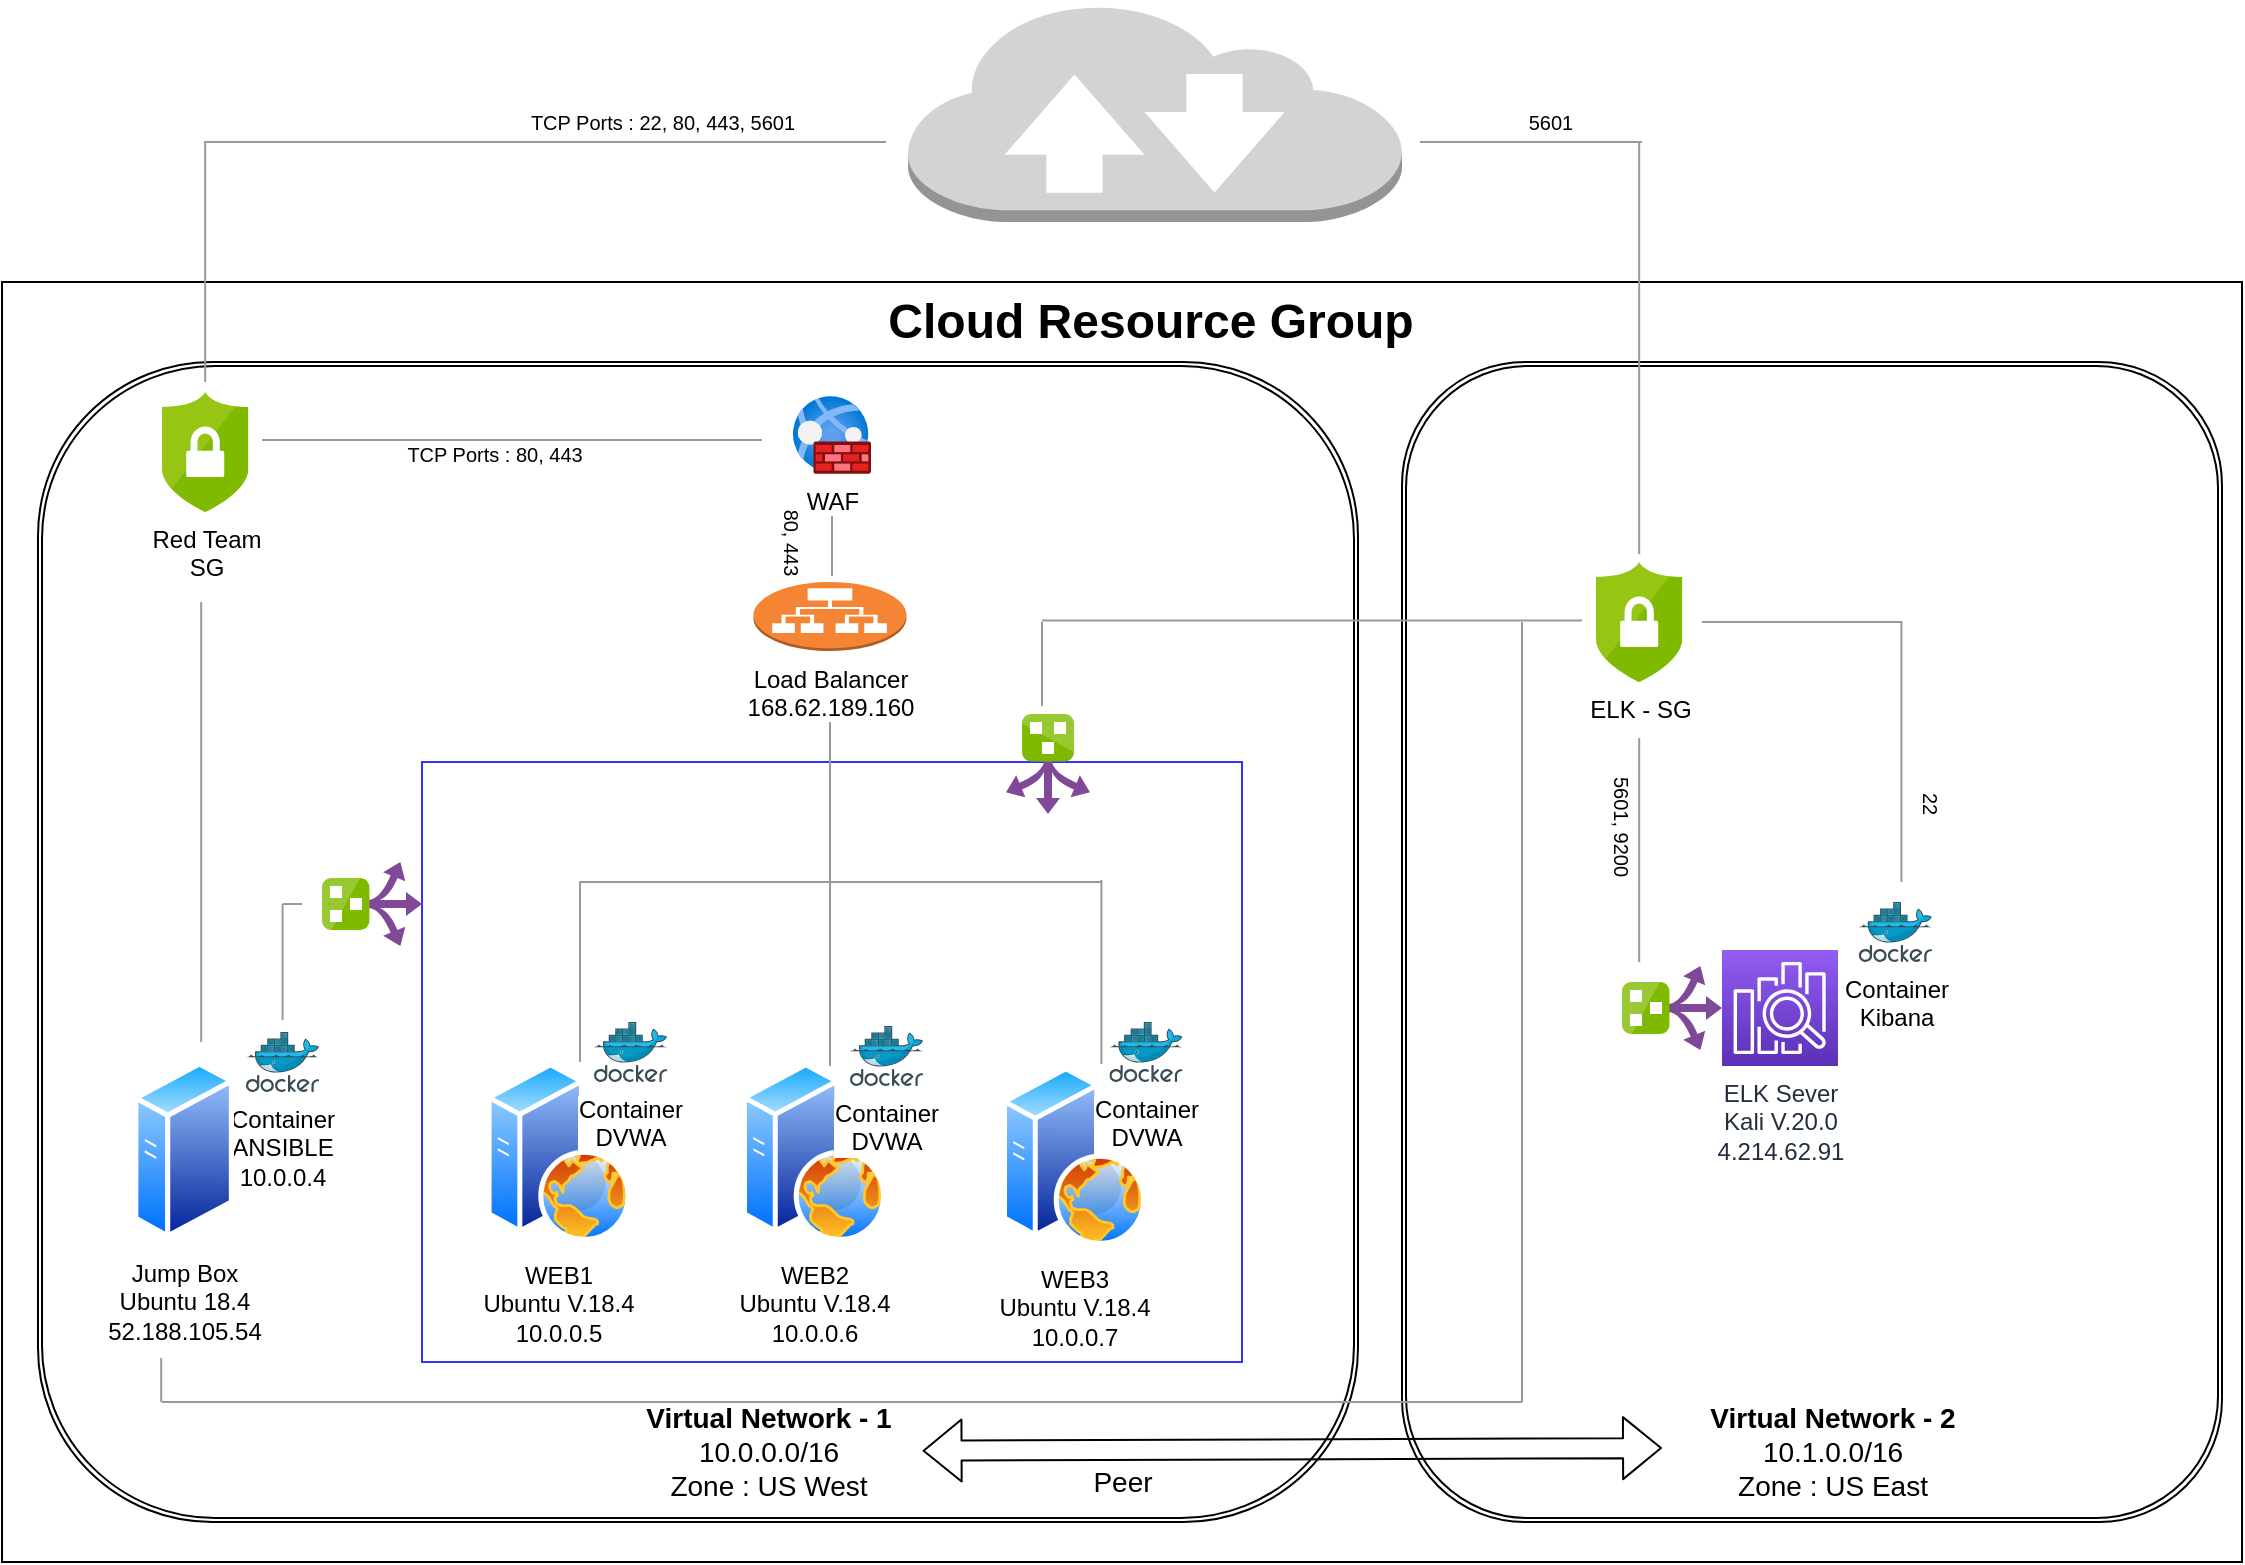 <mxfile version="13.7.9" type="device"><diagram id="Ht1M8jgEwFfnCIfOTk4-" name="Page-1"><mxGraphModel dx="930" dy="530" grid="1" gridSize="10" guides="1" tooltips="1" connect="1" arrows="1" fold="1" page="1" pageScale="1" pageWidth="1169" pageHeight="827" math="0" shadow="0"><root><mxCell id="0"/><mxCell id="1" parent="0"/><mxCell id="LFIcqszosOpfw3TxE9h2-26" value="Rererer" style="rounded=0;whiteSpace=wrap;html=1;" parent="1" vertex="1"><mxGeometry x="40" y="150" width="1120" height="640" as="geometry"/></mxCell><mxCell id="LFIcqszosOpfw3TxE9h2-4" value="" style="outlineConnect=0;dashed=0;verticalLabelPosition=bottom;verticalAlign=top;align=center;html=1;shape=mxgraph.aws3.internet_2;fillColor=#D2D3D3;gradientColor=none;" parent="1" vertex="1"><mxGeometry x="493" y="10" width="247" height="110" as="geometry"/></mxCell><mxCell id="LFIcqszosOpfw3TxE9h2-5" value="" style="shape=ext;double=1;rounded=1;whiteSpace=wrap;html=1;" parent="1" vertex="1"><mxGeometry x="58" y="190" width="660" height="580" as="geometry"/></mxCell><mxCell id="LFIcqszosOpfw3TxE9h2-8" value="" style="shape=ext;double=1;rounded=1;whiteSpace=wrap;html=1;" parent="1" vertex="1"><mxGeometry x="740" y="190" width="410" height="580" as="geometry"/></mxCell><mxCell id="LFIcqszosOpfw3TxE9h2-10" value="Load Balancer&lt;br&gt;168.62.189.160" style="outlineConnect=0;dashed=0;verticalLabelPosition=bottom;verticalAlign=top;align=center;html=1;shape=mxgraph.aws3.application_load_balancer;fillColor=#F58534;gradientColor=none;" parent="1" vertex="1"><mxGeometry x="415.75" y="300" width="76.5" height="34.5" as="geometry"/></mxCell><mxCell id="LFIcqszosOpfw3TxE9h2-11" value="Red Team&lt;br&gt;SG" style="aspect=fixed;html=1;points=[];align=center;image;fontSize=12;image=img/lib/mscae/Security_Center.svg;" parent="1" vertex="1"><mxGeometry x="120" y="205" width="43.2" height="60" as="geometry"/></mxCell><mxCell id="LFIcqszosOpfw3TxE9h2-14" value="WAF" style="aspect=fixed;html=1;points=[];align=center;image;fontSize=12;image=img/lib/azure2/networking/Web_Application_Firewall_Policies_WAF.svg;" parent="1" vertex="1"><mxGeometry x="435.5" y="207" width="39" height="39" as="geometry"/></mxCell><mxCell id="LFIcqszosOpfw3TxE9h2-21" value="Container&lt;br&gt;ANSIBLE&lt;br&gt;10.0.0.4" style="aspect=fixed;html=1;points=[];align=center;image;fontSize=12;image=img/lib/mscae/Docker.svg;" parent="1" vertex="1"><mxGeometry x="162.0" y="525" width="36.59" height="30" as="geometry"/></mxCell><mxCell id="LFIcqszosOpfw3TxE9h2-24" value="Jump Box&lt;br&gt;Ubuntu 18.4&lt;br&gt;52.188.105.54" style="aspect=fixed;perimeter=ellipsePerimeter;html=1;align=center;shadow=0;dashed=0;spacingTop=3;image;image=img/lib/active_directory/generic_server.svg;" parent="1" vertex="1"><mxGeometry x="105.6" y="539" width="50.4" height="90" as="geometry"/></mxCell><mxCell id="LFIcqszosOpfw3TxE9h2-25" value="" style="rounded=0;whiteSpace=wrap;html=1;strokeColor=#3333FF;" parent="1" vertex="1"><mxGeometry x="250" y="390" width="410" height="300" as="geometry"/></mxCell><mxCell id="LFIcqszosOpfw3TxE9h2-27" value="&lt;font style=&quot;font-size: 24px&quot;&gt;&lt;b&gt;Cloud Resource Group&lt;/b&gt;&lt;/font&gt;" style="text;html=1;align=center;verticalAlign=middle;resizable=0;points=[];autosize=1;" parent="1" vertex="1"><mxGeometry x="474" y="160" width="280" height="20" as="geometry"/></mxCell><mxCell id="LFIcqszosOpfw3TxE9h2-7" value="ELK Sever&lt;br&gt;Kali V.20.0&lt;br&gt;4.214.62.91" style="outlineConnect=0;fontColor=#232F3E;gradientColor=#945DF2;gradientDirection=north;fillColor=#5A30B5;strokeColor=#ffffff;dashed=0;verticalLabelPosition=bottom;verticalAlign=top;align=center;html=1;fontSize=12;fontStyle=0;aspect=fixed;shape=mxgraph.aws4.resourceIcon;resIcon=mxgraph.aws4.elasticsearch_service;" parent="1" vertex="1"><mxGeometry x="900" y="484" width="58" height="58" as="geometry"/></mxCell><mxCell id="LFIcqszosOpfw3TxE9h2-30" value="Container&lt;br&gt;Kibana" style="aspect=fixed;html=1;points=[];align=center;image;fontSize=12;image=img/lib/mscae/Docker.svg;" parent="1" vertex="1"><mxGeometry x="968.41" y="460" width="36.59" height="30" as="geometry"/></mxCell><mxCell id="LFIcqszosOpfw3TxE9h2-16" value="WEB1&lt;br&gt;Ubuntu V.18.4&lt;br&gt;10.0.0.5" style="aspect=fixed;perimeter=ellipsePerimeter;html=1;align=center;shadow=0;dashed=0;spacingTop=3;image;image=img/lib/active_directory/web_server.svg;" parent="1" vertex="1"><mxGeometry x="282.29" y="540" width="72" height="90" as="geometry"/></mxCell><mxCell id="LFIcqszosOpfw3TxE9h2-18" value="WEB2&lt;br&gt;Ubuntu V.18.4&lt;br&gt;10.0.0.6" style="aspect=fixed;perimeter=ellipsePerimeter;html=1;align=center;shadow=0;dashed=0;spacingTop=3;image;image=img/lib/active_directory/web_server.svg;" parent="1" vertex="1"><mxGeometry x="410" y="540" width="72" height="90" as="geometry"/></mxCell><mxCell id="LFIcqszosOpfw3TxE9h2-17" value="WEB3&lt;br&gt;Ubuntu V.18.4&lt;br&gt;10.0.0.7" style="aspect=fixed;perimeter=ellipsePerimeter;html=1;align=center;shadow=0;dashed=0;spacingTop=3;image;image=img/lib/active_directory/web_server.svg;" parent="1" vertex="1"><mxGeometry x="540" y="542" width="72" height="90" as="geometry"/></mxCell><mxCell id="LFIcqszosOpfw3TxE9h2-12" value="Container&lt;br&gt;DVWA" style="aspect=fixed;html=1;points=[];align=center;image;fontSize=12;image=img/lib/mscae/Docker.svg;" parent="1" vertex="1"><mxGeometry x="336" y="520" width="36.59" height="30" as="geometry"/></mxCell><mxCell id="LFIcqszosOpfw3TxE9h2-31" value="&lt;font style=&quot;font-size: 14px&quot;&gt;&lt;b&gt;Virtual Network - 1&lt;/b&gt;&lt;br&gt;10.0.0.0/16&lt;br&gt;Zone : US West &lt;br&gt;&lt;/font&gt;" style="text;html=1;align=center;verticalAlign=middle;resizable=0;points=[];autosize=1;" parent="1" vertex="1"><mxGeometry x="353.0" y="710" width="140" height="50" as="geometry"/></mxCell><mxCell id="LFIcqszosOpfw3TxE9h2-33" value="Container&lt;br&gt;DVWA" style="aspect=fixed;html=1;points=[];align=center;image;fontSize=12;image=img/lib/mscae/Docker.svg;" parent="1" vertex="1"><mxGeometry x="593.71" y="520" width="36.59" height="30" as="geometry"/></mxCell><mxCell id="LFIcqszosOpfw3TxE9h2-34" value="Container&lt;br&gt;DVWA" style="aspect=fixed;html=1;points=[];align=center;image;fontSize=12;image=img/lib/mscae/Docker.svg;" parent="1" vertex="1"><mxGeometry x="464" y="522" width="36.59" height="30" as="geometry"/></mxCell><mxCell id="LFIcqszosOpfw3TxE9h2-50" value="" style="verticalLabelPosition=bottom;shadow=0;dashed=0;align=center;html=1;verticalAlign=top;strokeWidth=1;shape=mxgraph.mockup.markup.line;strokeColor=#999999;direction=north;" parent="1" vertex="1"><mxGeometry x="319" y="450" width="20" height="90" as="geometry"/></mxCell><mxCell id="LFIcqszosOpfw3TxE9h2-52" value="" style="verticalLabelPosition=bottom;shadow=0;dashed=0;align=center;html=1;verticalAlign=top;strokeWidth=1;shape=mxgraph.mockup.markup.line;strokeColor=#999999;direction=north;" parent="1" vertex="1"><mxGeometry x="444" y="450" width="20" height="92" as="geometry"/></mxCell><mxCell id="LFIcqszosOpfw3TxE9h2-53" value="" style="verticalLabelPosition=bottom;shadow=0;dashed=0;align=center;html=1;verticalAlign=top;strokeWidth=1;shape=mxgraph.mockup.markup.line;strokeColor=#999999;direction=north;" parent="1" vertex="1"><mxGeometry x="579.71" y="449" width="20" height="92" as="geometry"/></mxCell><mxCell id="LFIcqszosOpfw3TxE9h2-54" value="" style="verticalLabelPosition=bottom;shadow=0;dashed=0;align=center;html=1;verticalAlign=top;strokeWidth=1;shape=mxgraph.mockup.markup.line;strokeColor=#999999;" parent="1" vertex="1"><mxGeometry x="328.71" y="440" width="261.29" height="20" as="geometry"/></mxCell><mxCell id="LFIcqszosOpfw3TxE9h2-55" value="" style="verticalLabelPosition=bottom;shadow=0;dashed=0;align=center;html=1;verticalAlign=top;strokeWidth=1;shape=mxgraph.mockup.markup.line;strokeColor=#999999;direction=north;" parent="1" vertex="1"><mxGeometry x="444" y="370" width="20" height="81" as="geometry"/></mxCell><mxCell id="LFIcqszosOpfw3TxE9h2-56" value="" style="verticalLabelPosition=bottom;shadow=0;dashed=0;align=center;html=1;verticalAlign=top;strokeWidth=1;shape=mxgraph.mockup.markup.line;strokeColor=#999999;" parent="1" vertex="1"><mxGeometry x="170" y="219" width="250" height="20" as="geometry"/></mxCell><mxCell id="LFIcqszosOpfw3TxE9h2-57" value="" style="verticalLabelPosition=bottom;shadow=0;dashed=0;align=center;html=1;verticalAlign=top;strokeWidth=1;shape=mxgraph.mockup.markup.line;strokeColor=#999999;direction=north;" parent="1" vertex="1"><mxGeometry x="445" y="267" width="20" height="30" as="geometry"/></mxCell><object label="" id="LFIcqszosOpfw3TxE9h2-58"><mxCell style="verticalLabelPosition=bottom;shadow=0;dashed=0;align=center;html=1;verticalAlign=top;strokeWidth=1;shape=mxgraph.mockup.markup.line;strokeColor=#999999;direction=north;" parent="1" vertex="1"><mxGeometry x="131.6" y="80" width="20" height="120" as="geometry"/></mxCell></object><mxCell id="LFIcqszosOpfw3TxE9h2-59" value="" style="verticalLabelPosition=bottom;shadow=0;dashed=0;align=center;html=1;verticalAlign=top;strokeWidth=1;shape=mxgraph.mockup.markup.line;strokeColor=#999999;" parent="1" vertex="1"><mxGeometry x="141" y="70" width="341" height="20" as="geometry"/></mxCell><mxCell id="LFIcqszosOpfw3TxE9h2-60" value="ELK - SG" style="aspect=fixed;html=1;points=[];align=center;image;fontSize=12;image=img/lib/mscae/Security_Center.svg;" parent="1" vertex="1"><mxGeometry x="837.0" y="290" width="43.2" height="60" as="geometry"/></mxCell><mxCell id="LFIcqszosOpfw3TxE9h2-61" value="&lt;font style=&quot;font-size: 14px&quot;&gt;&lt;b&gt;Virtual Network - 2&lt;/b&gt;&lt;br&gt;10.1.0.0/16&lt;br&gt;Zone : US East &lt;br&gt;&lt;/font&gt;" style="text;html=1;align=center;verticalAlign=middle;resizable=0;points=[];autosize=1;" parent="1" vertex="1"><mxGeometry x="885" y="710" width="140" height="50" as="geometry"/></mxCell><mxCell id="pD5h6IgpuxWLOOl6b4tP-1" value="&lt;font style=&quot;font-size: 10px&quot;&gt;TCP Ports : 22, 80, 443, 5601&lt;/font&gt;" style="text;html=1;align=center;verticalAlign=middle;resizable=0;points=[];autosize=1;rotation=0;" parent="1" vertex="1"><mxGeometry x="295" y="60" width="150" height="20" as="geometry"/></mxCell><mxCell id="pD5h6IgpuxWLOOl6b4tP-2" value="&lt;font style=&quot;font-size: 10px&quot;&gt;TCP Ports : 80, 443&lt;/font&gt;" style="text;html=1;align=center;verticalAlign=middle;resizable=0;points=[];autosize=1;rotation=0;" parent="1" vertex="1"><mxGeometry x="236" y="226" width="100" height="20" as="geometry"/></mxCell><mxCell id="pD5h6IgpuxWLOOl6b4tP-4" value="&lt;font style=&quot;font-size: 10px&quot;&gt;80, 443&lt;/font&gt;" style="text;html=1;align=center;verticalAlign=middle;resizable=0;points=[];autosize=1;rotation=90;" parent="1" vertex="1"><mxGeometry x="410" y="270" width="50" height="20" as="geometry"/></mxCell><mxCell id="pD5h6IgpuxWLOOl6b4tP-11" value="" style="aspect=fixed;html=1;points=[];align=center;image;fontSize=12;image=img/lib/mscae/Route_Filter.svg;rotation=90;" parent="1" vertex="1"><mxGeometry x="538" y="370" width="50" height="42" as="geometry"/></mxCell><mxCell id="pD5h6IgpuxWLOOl6b4tP-12" value="" style="aspect=fixed;html=1;points=[];align=center;image;fontSize=12;image=img/lib/mscae/Route_Filter.svg;" parent="1" vertex="1"><mxGeometry x="850" y="492" width="50" height="42" as="geometry"/></mxCell><mxCell id="pD5h6IgpuxWLOOl6b4tP-13" value="" style="verticalLabelPosition=bottom;shadow=0;dashed=0;align=center;html=1;verticalAlign=top;strokeWidth=1;shape=mxgraph.mockup.markup.line;strokeColor=#999999;direction=north;" parent="1" vertex="1"><mxGeometry x="550" y="320" width="20" height="42" as="geometry"/></mxCell><mxCell id="pD5h6IgpuxWLOOl6b4tP-14" value="" style="verticalLabelPosition=bottom;shadow=0;dashed=0;align=center;html=1;verticalAlign=top;strokeWidth=1;shape=mxgraph.mockup.markup.line;strokeColor=#999999;" parent="1" vertex="1"><mxGeometry x="560" y="309.25" width="270" height="20" as="geometry"/></mxCell><mxCell id="pD5h6IgpuxWLOOl6b4tP-15" value="" style="verticalLabelPosition=bottom;shadow=0;dashed=0;align=center;html=1;verticalAlign=top;strokeWidth=1;shape=mxgraph.mockup.markup.line;strokeColor=#999999;direction=north;" parent="1" vertex="1"><mxGeometry x="848.6" y="378" width="20" height="112" as="geometry"/></mxCell><mxCell id="pD5h6IgpuxWLOOl6b4tP-16" value="" style="verticalLabelPosition=bottom;shadow=0;dashed=0;align=center;html=1;verticalAlign=top;strokeWidth=1;shape=mxgraph.mockup.markup.line;strokeColor=#999999;" parent="1" vertex="1"><mxGeometry x="890" y="310" width="100" height="20" as="geometry"/></mxCell><mxCell id="pD5h6IgpuxWLOOl6b4tP-17" value="" style="verticalLabelPosition=bottom;shadow=0;dashed=0;align=center;html=1;verticalAlign=top;strokeWidth=1;shape=mxgraph.mockup.markup.line;strokeColor=#999999;direction=north;" parent="1" vertex="1"><mxGeometry x="979.71" y="320" width="20" height="130" as="geometry"/></mxCell><mxCell id="pD5h6IgpuxWLOOl6b4tP-18" value="&lt;font style=&quot;font-size: 10px&quot;&gt;5601, 9200&lt;/font&gt;" style="text;html=1;align=center;verticalAlign=middle;resizable=0;points=[];autosize=1;rotation=90;" parent="1" vertex="1"><mxGeometry x="815" y="412" width="70" height="20" as="geometry"/></mxCell><mxCell id="pD5h6IgpuxWLOOl6b4tP-19" value="&lt;font style=&quot;font-size: 10px&quot;&gt;22&lt;/font&gt;" style="text;html=1;align=center;verticalAlign=middle;resizable=0;points=[];autosize=1;rotation=90;" parent="1" vertex="1"><mxGeometry x="990" y="400.5" width="30" height="20" as="geometry"/></mxCell><mxCell id="pD5h6IgpuxWLOOl6b4tP-20" value="" style="verticalLabelPosition=bottom;shadow=0;dashed=0;align=center;html=1;verticalAlign=top;strokeWidth=1;shape=mxgraph.mockup.markup.line;strokeColor=#999999;direction=north;" parent="1" vertex="1"><mxGeometry x="790" y="320" width="20" height="390" as="geometry"/></mxCell><mxCell id="pD5h6IgpuxWLOOl6b4tP-21" value="" style="verticalLabelPosition=bottom;shadow=0;dashed=0;align=center;html=1;verticalAlign=top;strokeWidth=1;shape=mxgraph.mockup.markup.line;strokeColor=#999999;" parent="1" vertex="1"><mxGeometry x="120" y="700" width="680" height="20" as="geometry"/></mxCell><mxCell id="pD5h6IgpuxWLOOl6b4tP-22" value="" style="verticalLabelPosition=bottom;shadow=0;dashed=0;align=center;html=1;verticalAlign=top;strokeWidth=1;shape=mxgraph.mockup.markup.line;strokeColor=#999999;direction=north;" parent="1" vertex="1"><mxGeometry x="109.6" y="688" width="20" height="22" as="geometry"/></mxCell><mxCell id="pD5h6IgpuxWLOOl6b4tP-23" value="" style="verticalLabelPosition=bottom;shadow=0;dashed=0;align=center;html=1;verticalAlign=top;strokeWidth=1;shape=mxgraph.mockup.markup.line;strokeColor=#999999;direction=north;" parent="1" vertex="1"><mxGeometry x="848.6" y="80" width="20" height="206" as="geometry"/></mxCell><mxCell id="pD5h6IgpuxWLOOl6b4tP-24" value="" style="verticalLabelPosition=bottom;shadow=0;dashed=0;align=center;html=1;verticalAlign=top;strokeWidth=1;shape=mxgraph.mockup.markup.line;strokeColor=#999999;" parent="1" vertex="1"><mxGeometry x="749" y="70" width="111" height="20" as="geometry"/></mxCell><mxCell id="pD5h6IgpuxWLOOl6b4tP-25" value="&lt;font style=&quot;font-size: 10px&quot;&gt;5601&lt;/font&gt;" style="text;html=1;align=center;verticalAlign=middle;resizable=0;points=[];autosize=1;rotation=0;" parent="1" vertex="1"><mxGeometry x="793.6" y="60" width="40" height="20" as="geometry"/></mxCell><object label="" id="pD5h6IgpuxWLOOl6b4tP-27"><mxCell style="verticalLabelPosition=bottom;shadow=0;dashed=0;align=center;html=1;verticalAlign=top;strokeWidth=1;shape=mxgraph.mockup.markup.line;strokeColor=#999999;direction=north;" parent="1" vertex="1"><mxGeometry x="129.6" y="310" width="20" height="220" as="geometry"/></mxCell></object><mxCell id="pD5h6IgpuxWLOOl6b4tP-29" value="" style="shape=flexArrow;endArrow=classic;startArrow=classic;html=1;entryX=-0.107;entryY=0.8;entryDx=0;entryDy=0;entryPerimeter=0;exitX=1.052;exitY=0.487;exitDx=0;exitDy=0;exitPerimeter=0;" parent="1" source="LFIcqszosOpfw3TxE9h2-31" edge="1"><mxGeometry width="50" height="50" relative="1" as="geometry"><mxPoint x="580" y="733" as="sourcePoint"/><mxPoint x="870.02" y="733" as="targetPoint"/></mxGeometry></mxCell><mxCell id="pD5h6IgpuxWLOOl6b4tP-33" value="&lt;font style=&quot;font-size: 14px&quot;&gt;Peer&lt;/font&gt;" style="text;html=1;align=center;verticalAlign=middle;resizable=0;points=[];autosize=1;rotation=0;" parent="1" vertex="1"><mxGeometry x="575" y="740" width="50" height="20" as="geometry"/></mxCell><mxCell id="pD5h6IgpuxWLOOl6b4tP-34" value="" style="aspect=fixed;html=1;points=[];align=center;image;fontSize=12;image=img/lib/mscae/Route_Filter.svg;" parent="1" vertex="1"><mxGeometry x="200" y="440" width="50" height="42" as="geometry"/></mxCell><object label="" id="pD5h6IgpuxWLOOl6b4tP-35"><mxCell style="verticalLabelPosition=bottom;shadow=0;dashed=0;align=center;html=1;verticalAlign=top;strokeWidth=1;shape=mxgraph.mockup.markup.line;strokeColor=#999999;direction=north;" parent="1" vertex="1"><mxGeometry x="170.3" y="461" width="20" height="58" as="geometry"/></mxCell></object><mxCell id="pD5h6IgpuxWLOOl6b4tP-36" value="" style="verticalLabelPosition=bottom;shadow=0;dashed=0;align=center;html=1;verticalAlign=top;strokeWidth=1;shape=mxgraph.mockup.markup.line;strokeColor=#999999;" parent="1" vertex="1"><mxGeometry x="180.3" y="451" width="9.7" height="20" as="geometry"/></mxCell></root></mxGraphModel></diagram></mxfile>